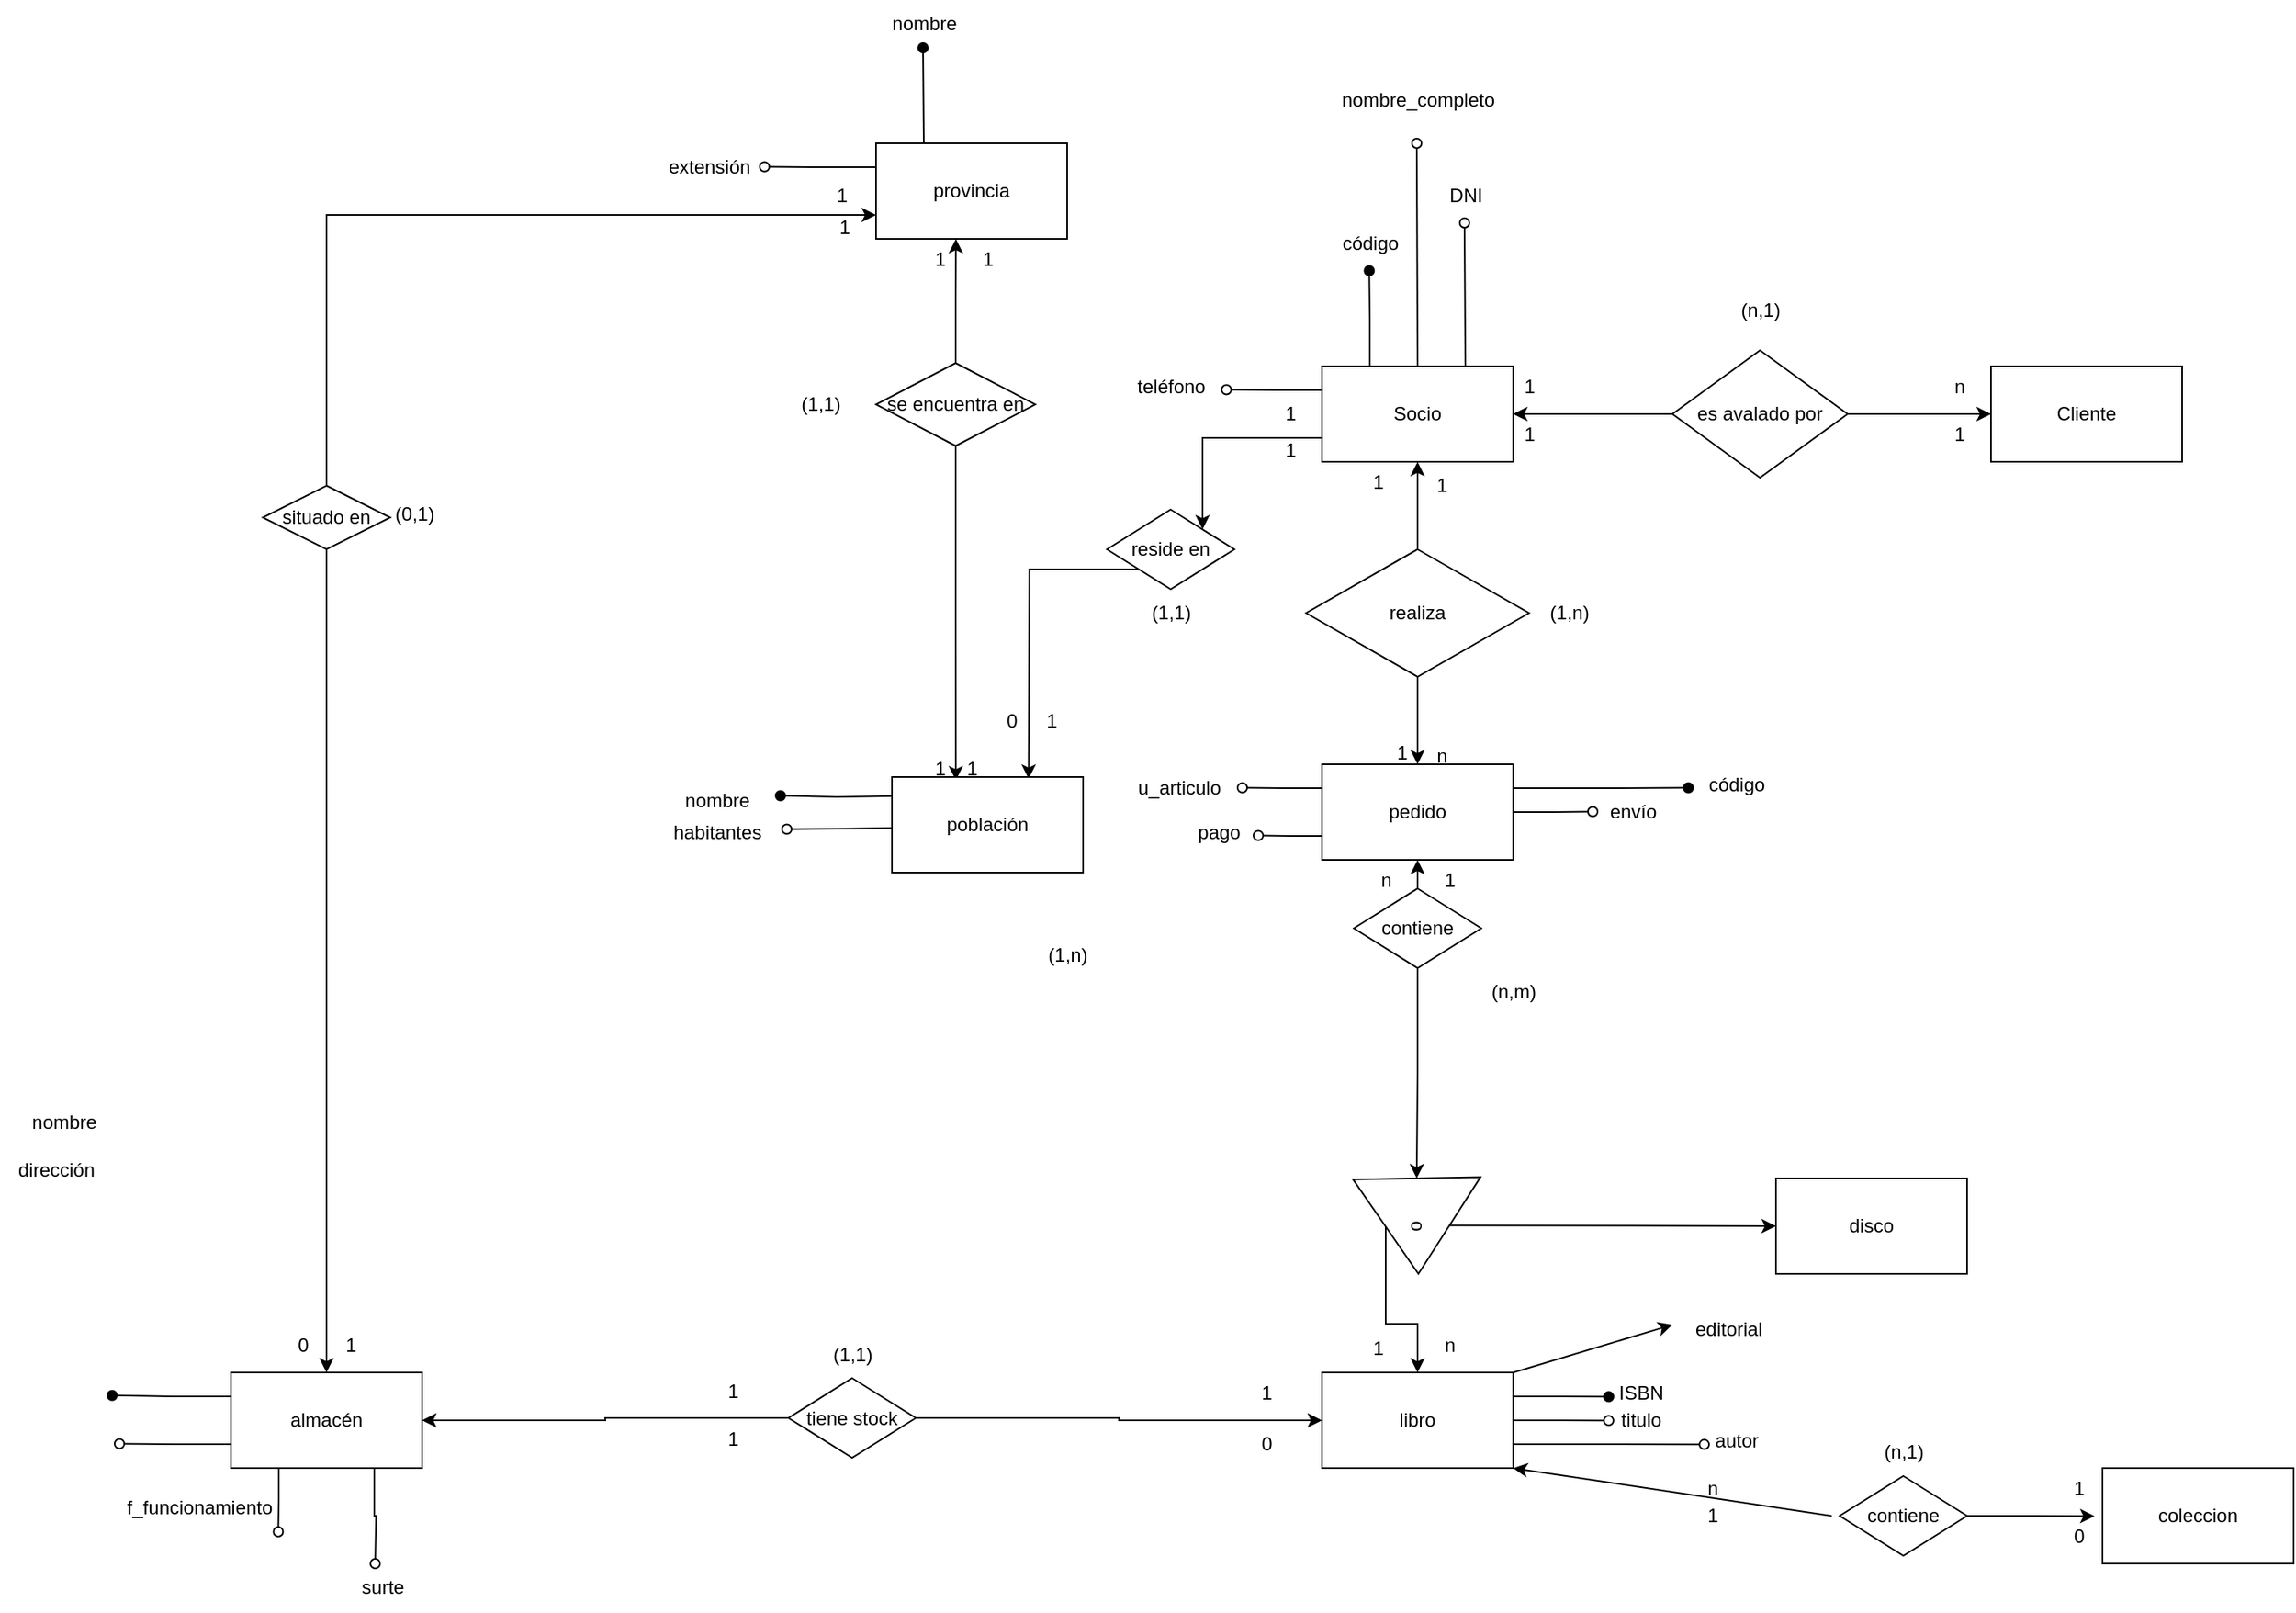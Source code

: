 <mxfile version="24.2.8" type="github">
  <diagram name="Page-1" id="Y1D5WPo86NtVdflwME23">
    <mxGraphModel dx="1120" dy="1384" grid="1" gridSize="10" guides="1" tooltips="1" connect="1" arrows="1" fold="1" page="1" pageScale="1" pageWidth="850" pageHeight="1100" math="0" shadow="0">
      <root>
        <mxCell id="0" />
        <mxCell id="1" parent="0" />
        <mxCell id="pm4QgCimUxQnTlFD-U5n-23" style="edgeStyle=orthogonalEdgeStyle;rounded=0;orthogonalLoop=1;jettySize=auto;html=1;exitX=0.25;exitY=0;exitDx=0;exitDy=0;endArrow=oval;endFill=1;" edge="1" parent="1" source="pm4QgCimUxQnTlFD-U5n-2">
          <mxGeometry relative="1" as="geometry">
            <mxPoint x="419.667" y="30" as="targetPoint" />
          </mxGeometry>
        </mxCell>
        <mxCell id="pm4QgCimUxQnTlFD-U5n-32" style="edgeStyle=orthogonalEdgeStyle;rounded=0;orthogonalLoop=1;jettySize=auto;html=1;exitX=0.75;exitY=0;exitDx=0;exitDy=0;endArrow=oval;endFill=0;" edge="1" parent="1" source="pm4QgCimUxQnTlFD-U5n-2">
          <mxGeometry relative="1" as="geometry">
            <mxPoint x="479.5" as="targetPoint" />
          </mxGeometry>
        </mxCell>
        <mxCell id="pm4QgCimUxQnTlFD-U5n-34" style="edgeStyle=orthogonalEdgeStyle;rounded=0;orthogonalLoop=1;jettySize=auto;html=1;exitX=0.5;exitY=0;exitDx=0;exitDy=0;endArrow=oval;endFill=0;" edge="1" parent="1" source="pm4QgCimUxQnTlFD-U5n-2">
          <mxGeometry relative="1" as="geometry">
            <mxPoint x="449.5" y="-50" as="targetPoint" />
          </mxGeometry>
        </mxCell>
        <mxCell id="pm4QgCimUxQnTlFD-U5n-36" style="edgeStyle=orthogonalEdgeStyle;rounded=0;orthogonalLoop=1;jettySize=auto;html=1;exitX=0;exitY=0.25;exitDx=0;exitDy=0;endArrow=oval;endFill=0;" edge="1" parent="1" source="pm4QgCimUxQnTlFD-U5n-2">
          <mxGeometry relative="1" as="geometry">
            <mxPoint x="330" y="104.75" as="targetPoint" />
          </mxGeometry>
        </mxCell>
        <mxCell id="pm4QgCimUxQnTlFD-U5n-39" style="edgeStyle=orthogonalEdgeStyle;rounded=0;orthogonalLoop=1;jettySize=auto;html=1;exitX=0;exitY=0.75;exitDx=0;exitDy=0;entryX=1;entryY=0;entryDx=0;entryDy=0;" edge="1" parent="1" source="pm4QgCimUxQnTlFD-U5n-2" target="pm4QgCimUxQnTlFD-U5n-38">
          <mxGeometry relative="1" as="geometry" />
        </mxCell>
        <mxCell id="pm4QgCimUxQnTlFD-U5n-2" value="Socio" style="rounded=0;whiteSpace=wrap;html=1;" vertex="1" parent="1">
          <mxGeometry x="390" y="90" width="120" height="60" as="geometry" />
        </mxCell>
        <mxCell id="pm4QgCimUxQnTlFD-U5n-72" style="edgeStyle=orthogonalEdgeStyle;rounded=0;orthogonalLoop=1;jettySize=auto;html=1;exitX=1;exitY=0.25;exitDx=0;exitDy=0;endArrow=oval;endFill=1;" edge="1" parent="1" source="pm4QgCimUxQnTlFD-U5n-3">
          <mxGeometry relative="1" as="geometry">
            <mxPoint x="620" y="354.75" as="targetPoint" />
          </mxGeometry>
        </mxCell>
        <mxCell id="pm4QgCimUxQnTlFD-U5n-74" style="edgeStyle=orthogonalEdgeStyle;rounded=0;orthogonalLoop=1;jettySize=auto;html=1;exitX=1;exitY=0.5;exitDx=0;exitDy=0;endArrow=oval;endFill=0;" edge="1" parent="1" source="pm4QgCimUxQnTlFD-U5n-3">
          <mxGeometry relative="1" as="geometry">
            <mxPoint x="560" y="369.75" as="targetPoint" />
          </mxGeometry>
        </mxCell>
        <mxCell id="pm4QgCimUxQnTlFD-U5n-76" style="edgeStyle=orthogonalEdgeStyle;rounded=0;orthogonalLoop=1;jettySize=auto;html=1;exitX=0;exitY=0.75;exitDx=0;exitDy=0;endArrow=oval;endFill=0;" edge="1" parent="1" source="pm4QgCimUxQnTlFD-U5n-3">
          <mxGeometry relative="1" as="geometry">
            <mxPoint x="350" y="384.75" as="targetPoint" />
          </mxGeometry>
        </mxCell>
        <mxCell id="pm4QgCimUxQnTlFD-U5n-78" style="edgeStyle=orthogonalEdgeStyle;rounded=0;orthogonalLoop=1;jettySize=auto;html=1;exitX=0;exitY=0.25;exitDx=0;exitDy=0;endArrow=oval;endFill=0;" edge="1" parent="1" source="pm4QgCimUxQnTlFD-U5n-3">
          <mxGeometry relative="1" as="geometry">
            <mxPoint x="340" y="354.75" as="targetPoint" />
          </mxGeometry>
        </mxCell>
        <mxCell id="pm4QgCimUxQnTlFD-U5n-3" value="pedido" style="rounded=0;whiteSpace=wrap;html=1;" vertex="1" parent="1">
          <mxGeometry x="390" y="340" width="120" height="60" as="geometry" />
        </mxCell>
        <mxCell id="pm4QgCimUxQnTlFD-U5n-82" style="edgeStyle=orthogonalEdgeStyle;rounded=0;orthogonalLoop=1;jettySize=auto;html=1;exitX=0;exitY=0.25;exitDx=0;exitDy=0;endArrow=oval;endFill=0;" edge="1" parent="1" source="pm4QgCimUxQnTlFD-U5n-5">
          <mxGeometry relative="1" as="geometry">
            <mxPoint x="40" y="-35.25" as="targetPoint" />
          </mxGeometry>
        </mxCell>
        <mxCell id="pm4QgCimUxQnTlFD-U5n-84" style="edgeStyle=orthogonalEdgeStyle;rounded=0;orthogonalLoop=1;jettySize=auto;html=1;exitX=0.25;exitY=0;exitDx=0;exitDy=0;endArrow=oval;endFill=1;" edge="1" parent="1" source="pm4QgCimUxQnTlFD-U5n-5">
          <mxGeometry relative="1" as="geometry">
            <mxPoint x="139.5" y="-110" as="targetPoint" />
          </mxGeometry>
        </mxCell>
        <mxCell id="pm4QgCimUxQnTlFD-U5n-5" value="provincia" style="rounded=0;whiteSpace=wrap;html=1;" vertex="1" parent="1">
          <mxGeometry x="110" y="-50" width="120" height="60" as="geometry" />
        </mxCell>
        <mxCell id="pm4QgCimUxQnTlFD-U5n-87" style="edgeStyle=orthogonalEdgeStyle;rounded=0;orthogonalLoop=1;jettySize=auto;html=1;exitX=0;exitY=0.25;exitDx=0;exitDy=0;endArrow=oval;endFill=1;" edge="1" parent="1">
          <mxGeometry relative="1" as="geometry">
            <mxPoint x="50" y="359.714" as="targetPoint" />
            <mxPoint x="120" y="360" as="sourcePoint" />
          </mxGeometry>
        </mxCell>
        <mxCell id="pm4QgCimUxQnTlFD-U5n-89" style="edgeStyle=orthogonalEdgeStyle;rounded=0;orthogonalLoop=1;jettySize=auto;html=1;exitX=0;exitY=0.25;exitDx=0;exitDy=0;endArrow=oval;endFill=1;entryX=1.007;entryY=0.479;entryDx=0;entryDy=0;entryPerimeter=0;" edge="1" parent="1" source="pm4QgCimUxQnTlFD-U5n-10">
          <mxGeometry relative="1" as="geometry">
            <mxPoint x="-369.58" y="736.37" as="targetPoint" />
          </mxGeometry>
        </mxCell>
        <mxCell id="pm4QgCimUxQnTlFD-U5n-99" style="edgeStyle=orthogonalEdgeStyle;rounded=0;orthogonalLoop=1;jettySize=auto;html=1;exitX=0;exitY=0.75;exitDx=0;exitDy=0;endArrow=oval;endFill=0;" edge="1" parent="1" source="pm4QgCimUxQnTlFD-U5n-10">
          <mxGeometry relative="1" as="geometry">
            <mxPoint x="-365" y="766.714" as="targetPoint" />
          </mxGeometry>
        </mxCell>
        <mxCell id="pm4QgCimUxQnTlFD-U5n-101" style="edgeStyle=orthogonalEdgeStyle;rounded=0;orthogonalLoop=1;jettySize=auto;html=1;exitX=0.25;exitY=1;exitDx=0;exitDy=0;endArrow=oval;endFill=0;" edge="1" parent="1" source="pm4QgCimUxQnTlFD-U5n-10">
          <mxGeometry relative="1" as="geometry">
            <mxPoint x="-265.286" y="822" as="targetPoint" />
          </mxGeometry>
        </mxCell>
        <mxCell id="pm4QgCimUxQnTlFD-U5n-117" style="edgeStyle=orthogonalEdgeStyle;rounded=0;orthogonalLoop=1;jettySize=auto;html=1;exitX=0.75;exitY=1;exitDx=0;exitDy=0;endArrow=oval;endFill=0;" edge="1" parent="1" source="pm4QgCimUxQnTlFD-U5n-10">
          <mxGeometry relative="1" as="geometry">
            <mxPoint x="-204.429" y="842" as="targetPoint" />
          </mxGeometry>
        </mxCell>
        <mxCell id="pm4QgCimUxQnTlFD-U5n-10" value="almacén" style="rounded=0;whiteSpace=wrap;html=1;" vertex="1" parent="1">
          <mxGeometry x="-295" y="722" width="120" height="60" as="geometry" />
        </mxCell>
        <mxCell id="pm4QgCimUxQnTlFD-U5n-125" style="edgeStyle=orthogonalEdgeStyle;rounded=0;orthogonalLoop=1;jettySize=auto;html=1;exitX=1;exitY=0.25;exitDx=0;exitDy=0;endArrow=oval;endFill=1;" edge="1" parent="1" source="pm4QgCimUxQnTlFD-U5n-11">
          <mxGeometry relative="1" as="geometry">
            <mxPoint x="570" y="737.167" as="targetPoint" />
          </mxGeometry>
        </mxCell>
        <mxCell id="pm4QgCimUxQnTlFD-U5n-127" style="edgeStyle=orthogonalEdgeStyle;rounded=0;orthogonalLoop=1;jettySize=auto;html=1;exitX=1;exitY=0.5;exitDx=0;exitDy=0;endArrow=oval;endFill=0;" edge="1" parent="1" source="pm4QgCimUxQnTlFD-U5n-11">
          <mxGeometry relative="1" as="geometry">
            <mxPoint x="570" y="752.167" as="targetPoint" />
          </mxGeometry>
        </mxCell>
        <mxCell id="pm4QgCimUxQnTlFD-U5n-129" style="edgeStyle=orthogonalEdgeStyle;rounded=0;orthogonalLoop=1;jettySize=auto;html=1;exitX=1;exitY=0.75;exitDx=0;exitDy=0;endArrow=oval;endFill=0;" edge="1" parent="1" source="pm4QgCimUxQnTlFD-U5n-11">
          <mxGeometry relative="1" as="geometry">
            <mxPoint x="630" y="767.167" as="targetPoint" />
          </mxGeometry>
        </mxCell>
        <mxCell id="pm4QgCimUxQnTlFD-U5n-131" style="rounded=0;orthogonalLoop=1;jettySize=auto;html=1;exitX=1;exitY=0;exitDx=0;exitDy=0;" edge="1" parent="1" source="pm4QgCimUxQnTlFD-U5n-11">
          <mxGeometry relative="1" as="geometry">
            <mxPoint x="610" y="692" as="targetPoint" />
          </mxGeometry>
        </mxCell>
        <mxCell id="pm4QgCimUxQnTlFD-U5n-11" value="libro" style="rounded=0;whiteSpace=wrap;html=1;" vertex="1" parent="1">
          <mxGeometry x="390" y="722" width="120" height="60" as="geometry" />
        </mxCell>
        <mxCell id="pm4QgCimUxQnTlFD-U5n-13" value="coleccion" style="rounded=0;whiteSpace=wrap;html=1;" vertex="1" parent="1">
          <mxGeometry x="880" y="782" width="120" height="60" as="geometry" />
        </mxCell>
        <mxCell id="pm4QgCimUxQnTlFD-U5n-26" style="edgeStyle=orthogonalEdgeStyle;rounded=0;orthogonalLoop=1;jettySize=auto;html=1;exitX=1;exitY=0.5;exitDx=0;exitDy=0;entryX=0;entryY=0.5;entryDx=0;entryDy=0;" edge="1" parent="1" source="pm4QgCimUxQnTlFD-U5n-14" target="pm4QgCimUxQnTlFD-U5n-17">
          <mxGeometry relative="1" as="geometry" />
        </mxCell>
        <mxCell id="pm4QgCimUxQnTlFD-U5n-27" style="edgeStyle=orthogonalEdgeStyle;rounded=0;orthogonalLoop=1;jettySize=auto;html=1;exitX=0;exitY=0.5;exitDx=0;exitDy=0;entryX=1;entryY=0.5;entryDx=0;entryDy=0;" edge="1" parent="1" source="pm4QgCimUxQnTlFD-U5n-14" target="pm4QgCimUxQnTlFD-U5n-2">
          <mxGeometry relative="1" as="geometry" />
        </mxCell>
        <mxCell id="pm4QgCimUxQnTlFD-U5n-14" value="es avalado por" style="rhombus;whiteSpace=wrap;html=1;" vertex="1" parent="1">
          <mxGeometry x="610" y="80" width="110" height="80" as="geometry" />
        </mxCell>
        <mxCell id="pm4QgCimUxQnTlFD-U5n-17" value="Cliente" style="rounded=0;whiteSpace=wrap;html=1;" vertex="1" parent="1">
          <mxGeometry x="810" y="90" width="120" height="60" as="geometry" />
        </mxCell>
        <mxCell id="pm4QgCimUxQnTlFD-U5n-22" value="(n,1)" style="text;html=1;align=center;verticalAlign=middle;resizable=0;points=[];autosize=1;strokeColor=none;fillColor=none;" vertex="1" parent="1">
          <mxGeometry x="640" y="40" width="50" height="30" as="geometry" />
        </mxCell>
        <mxCell id="pm4QgCimUxQnTlFD-U5n-24" value="código" style="text;html=1;align=center;verticalAlign=middle;resizable=0;points=[];autosize=1;strokeColor=none;fillColor=none;" vertex="1" parent="1">
          <mxGeometry x="390" y="-2" width="60" height="30" as="geometry" />
        </mxCell>
        <mxCell id="pm4QgCimUxQnTlFD-U5n-28" value="1" style="text;html=1;align=center;verticalAlign=middle;resizable=0;points=[];autosize=1;strokeColor=none;fillColor=none;" vertex="1" parent="1">
          <mxGeometry x="505" y="88" width="30" height="30" as="geometry" />
        </mxCell>
        <mxCell id="pm4QgCimUxQnTlFD-U5n-29" value="n" style="text;html=1;align=center;verticalAlign=middle;resizable=0;points=[];autosize=1;strokeColor=none;fillColor=none;" vertex="1" parent="1">
          <mxGeometry x="775" y="88" width="30" height="30" as="geometry" />
        </mxCell>
        <mxCell id="pm4QgCimUxQnTlFD-U5n-30" value="1" style="text;html=1;align=center;verticalAlign=middle;resizable=0;points=[];autosize=1;strokeColor=none;fillColor=none;" vertex="1" parent="1">
          <mxGeometry x="775" y="118" width="30" height="30" as="geometry" />
        </mxCell>
        <mxCell id="pm4QgCimUxQnTlFD-U5n-31" value="1" style="text;html=1;align=center;verticalAlign=middle;resizable=0;points=[];autosize=1;strokeColor=none;fillColor=none;" vertex="1" parent="1">
          <mxGeometry x="505" y="118" width="30" height="30" as="geometry" />
        </mxCell>
        <mxCell id="pm4QgCimUxQnTlFD-U5n-33" value="DNI" style="text;html=1;align=center;verticalAlign=middle;resizable=0;points=[];autosize=1;strokeColor=none;fillColor=none;" vertex="1" parent="1">
          <mxGeometry x="460" y="-32" width="40" height="30" as="geometry" />
        </mxCell>
        <mxCell id="pm4QgCimUxQnTlFD-U5n-35" value="nombre_completo" style="text;html=1;align=center;verticalAlign=middle;resizable=0;points=[];autosize=1;strokeColor=none;fillColor=none;" vertex="1" parent="1">
          <mxGeometry x="390" y="-92" width="120" height="30" as="geometry" />
        </mxCell>
        <mxCell id="pm4QgCimUxQnTlFD-U5n-37" value="teléfono" style="text;html=1;align=center;verticalAlign=middle;resizable=0;points=[];autosize=1;strokeColor=none;fillColor=none;" vertex="1" parent="1">
          <mxGeometry x="260" y="88" width="70" height="30" as="geometry" />
        </mxCell>
        <mxCell id="pm4QgCimUxQnTlFD-U5n-38" value="reside en" style="rhombus;whiteSpace=wrap;html=1;" vertex="1" parent="1">
          <mxGeometry x="255" y="180" width="80" height="50" as="geometry" />
        </mxCell>
        <mxCell id="pm4QgCimUxQnTlFD-U5n-40" style="edgeStyle=orthogonalEdgeStyle;rounded=0;orthogonalLoop=1;jettySize=auto;html=1;exitX=0;exitY=1;exitDx=0;exitDy=0;entryX=0.858;entryY=-0.022;entryDx=0;entryDy=0;entryPerimeter=0;" edge="1" parent="1" source="pm4QgCimUxQnTlFD-U5n-38">
          <mxGeometry relative="1" as="geometry">
            <mxPoint x="205.8" y="349.12" as="targetPoint" />
          </mxGeometry>
        </mxCell>
        <mxCell id="pm4QgCimUxQnTlFD-U5n-41" value="1" style="text;html=1;align=center;verticalAlign=middle;resizable=0;points=[];autosize=1;strokeColor=none;fillColor=none;" vertex="1" parent="1">
          <mxGeometry x="355" y="128" width="30" height="30" as="geometry" />
        </mxCell>
        <mxCell id="pm4QgCimUxQnTlFD-U5n-42" value="1" style="text;html=1;align=center;verticalAlign=middle;resizable=0;points=[];autosize=1;strokeColor=none;fillColor=none;" vertex="1" parent="1">
          <mxGeometry x="205" y="298" width="30" height="30" as="geometry" />
        </mxCell>
        <mxCell id="pm4QgCimUxQnTlFD-U5n-43" value="0" style="text;html=1;align=center;verticalAlign=middle;resizable=0;points=[];autosize=1;strokeColor=none;fillColor=none;" vertex="1" parent="1">
          <mxGeometry x="180" y="298" width="30" height="30" as="geometry" />
        </mxCell>
        <mxCell id="pm4QgCimUxQnTlFD-U5n-45" value="1" style="text;html=1;align=center;verticalAlign=middle;resizable=0;points=[];autosize=1;strokeColor=none;fillColor=none;" vertex="1" parent="1">
          <mxGeometry x="355" y="105" width="30" height="30" as="geometry" />
        </mxCell>
        <mxCell id="pm4QgCimUxQnTlFD-U5n-46" value="(1,1)" style="text;html=1;align=center;verticalAlign=middle;resizable=0;points=[];autosize=1;strokeColor=none;fillColor=none;" vertex="1" parent="1">
          <mxGeometry x="270" y="230" width="50" height="30" as="geometry" />
        </mxCell>
        <mxCell id="pm4QgCimUxQnTlFD-U5n-47" value="se encuentra en" style="rhombus;whiteSpace=wrap;html=1;" vertex="1" parent="1">
          <mxGeometry x="110" y="88" width="100" height="52" as="geometry" />
        </mxCell>
        <mxCell id="pm4QgCimUxQnTlFD-U5n-48" style="edgeStyle=orthogonalEdgeStyle;rounded=0;orthogonalLoop=1;jettySize=auto;html=1;exitX=0.5;exitY=0;exitDx=0;exitDy=0;entryX=0.418;entryY=1;entryDx=0;entryDy=0;entryPerimeter=0;" edge="1" parent="1" source="pm4QgCimUxQnTlFD-U5n-47" target="pm4QgCimUxQnTlFD-U5n-5">
          <mxGeometry relative="1" as="geometry" />
        </mxCell>
        <mxCell id="pm4QgCimUxQnTlFD-U5n-49" style="edgeStyle=orthogonalEdgeStyle;rounded=0;orthogonalLoop=1;jettySize=auto;html=1;exitX=0.5;exitY=1;exitDx=0;exitDy=0;entryX=0.401;entryY=0.002;entryDx=0;entryDy=0;entryPerimeter=0;" edge="1" parent="1" source="pm4QgCimUxQnTlFD-U5n-47">
          <mxGeometry relative="1" as="geometry">
            <mxPoint x="160.1" y="350.08" as="targetPoint" />
          </mxGeometry>
        </mxCell>
        <mxCell id="pm4QgCimUxQnTlFD-U5n-50" value="1" style="text;html=1;align=center;verticalAlign=middle;resizable=0;points=[];autosize=1;strokeColor=none;fillColor=none;" vertex="1" parent="1">
          <mxGeometry x="135" y="328" width="30" height="30" as="geometry" />
        </mxCell>
        <mxCell id="pm4QgCimUxQnTlFD-U5n-51" value="1" style="text;html=1;align=center;verticalAlign=middle;resizable=0;points=[];autosize=1;strokeColor=none;fillColor=none;" vertex="1" parent="1">
          <mxGeometry x="135" y="8" width="30" height="30" as="geometry" />
        </mxCell>
        <mxCell id="pm4QgCimUxQnTlFD-U5n-52" value="1" style="text;html=1;align=center;verticalAlign=middle;resizable=0;points=[];autosize=1;strokeColor=none;fillColor=none;" vertex="1" parent="1">
          <mxGeometry x="165" y="8" width="30" height="30" as="geometry" />
        </mxCell>
        <mxCell id="pm4QgCimUxQnTlFD-U5n-53" value="1" style="text;html=1;align=center;verticalAlign=middle;resizable=0;points=[];autosize=1;strokeColor=none;fillColor=none;" vertex="1" parent="1">
          <mxGeometry x="155" y="328" width="30" height="30" as="geometry" />
        </mxCell>
        <mxCell id="pm4QgCimUxQnTlFD-U5n-54" value="(1,1)" style="text;html=1;align=center;verticalAlign=middle;resizable=0;points=[];autosize=1;strokeColor=none;fillColor=none;" vertex="1" parent="1">
          <mxGeometry x="50" y="99" width="50" height="30" as="geometry" />
        </mxCell>
        <mxCell id="pm4QgCimUxQnTlFD-U5n-56" style="edgeStyle=orthogonalEdgeStyle;rounded=0;orthogonalLoop=1;jettySize=auto;html=1;exitX=0.5;exitY=0;exitDx=0;exitDy=0;entryX=0.5;entryY=1;entryDx=0;entryDy=0;" edge="1" parent="1" source="pm4QgCimUxQnTlFD-U5n-55" target="pm4QgCimUxQnTlFD-U5n-2">
          <mxGeometry relative="1" as="geometry" />
        </mxCell>
        <mxCell id="pm4QgCimUxQnTlFD-U5n-58" style="edgeStyle=orthogonalEdgeStyle;rounded=0;orthogonalLoop=1;jettySize=auto;html=1;exitX=0.5;exitY=1;exitDx=0;exitDy=0;entryX=0.5;entryY=0;entryDx=0;entryDy=0;" edge="1" parent="1" source="pm4QgCimUxQnTlFD-U5n-55" target="pm4QgCimUxQnTlFD-U5n-3">
          <mxGeometry relative="1" as="geometry" />
        </mxCell>
        <mxCell id="pm4QgCimUxQnTlFD-U5n-55" value="realiza" style="rhombus;whiteSpace=wrap;html=1;" vertex="1" parent="1">
          <mxGeometry x="380" y="205" width="140" height="80" as="geometry" />
        </mxCell>
        <mxCell id="pm4QgCimUxQnTlFD-U5n-60" style="edgeStyle=orthogonalEdgeStyle;rounded=0;orthogonalLoop=1;jettySize=auto;html=1;exitX=0.5;exitY=0;exitDx=0;exitDy=0;entryX=0.5;entryY=1;entryDx=0;entryDy=0;" edge="1" parent="1" source="pm4QgCimUxQnTlFD-U5n-59" target="pm4QgCimUxQnTlFD-U5n-3">
          <mxGeometry relative="1" as="geometry" />
        </mxCell>
        <mxCell id="pm4QgCimUxQnTlFD-U5n-61" style="edgeStyle=orthogonalEdgeStyle;rounded=0;orthogonalLoop=1;jettySize=auto;html=1;exitX=0.5;exitY=1;exitDx=0;exitDy=0;entryX=0.5;entryY=0;entryDx=0;entryDy=0;" edge="1" parent="1" source="pm4QgCimUxQnTlFD-U5n-145" target="pm4QgCimUxQnTlFD-U5n-11">
          <mxGeometry relative="1" as="geometry" />
        </mxCell>
        <mxCell id="pm4QgCimUxQnTlFD-U5n-147" style="edgeStyle=orthogonalEdgeStyle;rounded=0;orthogonalLoop=1;jettySize=auto;html=1;exitX=0.5;exitY=1;exitDx=0;exitDy=0;entryX=0;entryY=0.5;entryDx=0;entryDy=0;" edge="1" parent="1" source="pm4QgCimUxQnTlFD-U5n-59" target="pm4QgCimUxQnTlFD-U5n-145">
          <mxGeometry relative="1" as="geometry" />
        </mxCell>
        <mxCell id="pm4QgCimUxQnTlFD-U5n-59" value="contiene" style="rhombus;whiteSpace=wrap;html=1;" vertex="1" parent="1">
          <mxGeometry x="410" y="418" width="80" height="50" as="geometry" />
        </mxCell>
        <mxCell id="pm4QgCimUxQnTlFD-U5n-62" value="1" style="text;html=1;align=center;verticalAlign=middle;resizable=0;points=[];autosize=1;strokeColor=none;fillColor=none;" vertex="1" parent="1">
          <mxGeometry x="450" y="150" width="30" height="30" as="geometry" />
        </mxCell>
        <mxCell id="pm4QgCimUxQnTlFD-U5n-63" value="n" style="text;html=1;align=center;verticalAlign=middle;resizable=0;points=[];autosize=1;strokeColor=none;fillColor=none;" vertex="1" parent="1">
          <mxGeometry x="450" y="320" width="30" height="30" as="geometry" />
        </mxCell>
        <mxCell id="pm4QgCimUxQnTlFD-U5n-64" value="1" style="text;html=1;align=center;verticalAlign=middle;resizable=0;points=[];autosize=1;strokeColor=none;fillColor=none;" vertex="1" parent="1">
          <mxGeometry x="425" y="318" width="30" height="30" as="geometry" />
        </mxCell>
        <mxCell id="pm4QgCimUxQnTlFD-U5n-65" value="1" style="text;html=1;align=center;verticalAlign=middle;resizable=0;points=[];autosize=1;strokeColor=none;fillColor=none;" vertex="1" parent="1">
          <mxGeometry x="410" y="148" width="30" height="30" as="geometry" />
        </mxCell>
        <mxCell id="pm4QgCimUxQnTlFD-U5n-66" value="(1,n)" style="text;html=1;align=center;verticalAlign=middle;resizable=0;points=[];autosize=1;strokeColor=none;fillColor=none;" vertex="1" parent="1">
          <mxGeometry x="520" y="230" width="50" height="30" as="geometry" />
        </mxCell>
        <mxCell id="pm4QgCimUxQnTlFD-U5n-67" value="1" style="text;html=1;align=center;verticalAlign=middle;resizable=0;points=[];autosize=1;strokeColor=none;fillColor=none;" vertex="1" parent="1">
          <mxGeometry x="455" y="398" width="30" height="30" as="geometry" />
        </mxCell>
        <mxCell id="pm4QgCimUxQnTlFD-U5n-68" value="n" style="text;html=1;align=center;verticalAlign=middle;resizable=0;points=[];autosize=1;strokeColor=none;fillColor=none;" vertex="1" parent="1">
          <mxGeometry x="455" y="690" width="30" height="30" as="geometry" />
        </mxCell>
        <mxCell id="pm4QgCimUxQnTlFD-U5n-69" value="1" style="text;html=1;align=center;verticalAlign=middle;resizable=0;points=[];autosize=1;strokeColor=none;fillColor=none;" vertex="1" parent="1">
          <mxGeometry x="410" y="692" width="30" height="30" as="geometry" />
        </mxCell>
        <mxCell id="pm4QgCimUxQnTlFD-U5n-70" value="n" style="text;html=1;align=center;verticalAlign=middle;resizable=0;points=[];autosize=1;strokeColor=none;fillColor=none;" vertex="1" parent="1">
          <mxGeometry x="415" y="398" width="30" height="30" as="geometry" />
        </mxCell>
        <mxCell id="pm4QgCimUxQnTlFD-U5n-71" value="(n,m)" style="text;html=1;align=center;verticalAlign=middle;resizable=0;points=[];autosize=1;strokeColor=none;fillColor=none;" vertex="1" parent="1">
          <mxGeometry x="485" y="468" width="50" height="30" as="geometry" />
        </mxCell>
        <mxCell id="pm4QgCimUxQnTlFD-U5n-73" value="código" style="text;html=1;align=center;verticalAlign=middle;resizable=0;points=[];autosize=1;strokeColor=none;fillColor=none;" vertex="1" parent="1">
          <mxGeometry x="620" y="338" width="60" height="30" as="geometry" />
        </mxCell>
        <mxCell id="pm4QgCimUxQnTlFD-U5n-75" value="envío" style="text;html=1;align=center;verticalAlign=middle;resizable=0;points=[];autosize=1;strokeColor=none;fillColor=none;" vertex="1" parent="1">
          <mxGeometry x="560" y="355" width="50" height="30" as="geometry" />
        </mxCell>
        <mxCell id="pm4QgCimUxQnTlFD-U5n-77" value="pago" style="text;html=1;align=center;verticalAlign=middle;resizable=0;points=[];autosize=1;strokeColor=none;fillColor=none;" vertex="1" parent="1">
          <mxGeometry x="300" y="368" width="50" height="30" as="geometry" />
        </mxCell>
        <mxCell id="pm4QgCimUxQnTlFD-U5n-79" value="u_articulo" style="text;html=1;align=center;verticalAlign=middle;resizable=0;points=[];autosize=1;strokeColor=none;fillColor=none;" vertex="1" parent="1">
          <mxGeometry x="260" y="340" width="80" height="30" as="geometry" />
        </mxCell>
        <mxCell id="pm4QgCimUxQnTlFD-U5n-81" value="habitantes" style="text;html=1;align=center;verticalAlign=middle;resizable=0;points=[];autosize=1;strokeColor=none;fillColor=none;" vertex="1" parent="1">
          <mxGeometry x="-30" y="368" width="80" height="30" as="geometry" />
        </mxCell>
        <mxCell id="pm4QgCimUxQnTlFD-U5n-83" value="extensión" style="text;html=1;align=center;verticalAlign=middle;resizable=0;points=[];autosize=1;strokeColor=none;fillColor=none;" vertex="1" parent="1">
          <mxGeometry x="-30" y="-50" width="70" height="30" as="geometry" />
        </mxCell>
        <mxCell id="pm4QgCimUxQnTlFD-U5n-85" value="nombre" style="text;html=1;align=center;verticalAlign=middle;resizable=0;points=[];autosize=1;strokeColor=none;fillColor=none;" vertex="1" parent="1">
          <mxGeometry x="110" y="-140" width="60" height="30" as="geometry" />
        </mxCell>
        <mxCell id="pm4QgCimUxQnTlFD-U5n-86" style="edgeStyle=orthogonalEdgeStyle;rounded=0;orthogonalLoop=1;jettySize=auto;html=1;exitX=0;exitY=0.75;exitDx=0;exitDy=0;entryX=1.05;entryY=0.426;entryDx=0;entryDy=0;entryPerimeter=0;endArrow=oval;endFill=0;" edge="1" parent="1" target="pm4QgCimUxQnTlFD-U5n-81">
          <mxGeometry relative="1" as="geometry">
            <mxPoint x="120" y="380" as="sourcePoint" />
          </mxGeometry>
        </mxCell>
        <mxCell id="pm4QgCimUxQnTlFD-U5n-88" value="nombre" style="text;html=1;align=center;verticalAlign=middle;resizable=0;points=[];autosize=1;strokeColor=none;fillColor=none;" vertex="1" parent="1">
          <mxGeometry x="-20" y="348" width="60" height="30" as="geometry" />
        </mxCell>
        <mxCell id="pm4QgCimUxQnTlFD-U5n-90" value="nombre" style="text;html=1;align=center;verticalAlign=middle;resizable=0;points=[];autosize=1;strokeColor=none;fillColor=none;" vertex="1" parent="1">
          <mxGeometry x="-430" y="550" width="60" height="30" as="geometry" />
        </mxCell>
        <mxCell id="pm4QgCimUxQnTlFD-U5n-93" style="edgeStyle=orthogonalEdgeStyle;rounded=0;orthogonalLoop=1;jettySize=auto;html=1;exitX=0.5;exitY=1;exitDx=0;exitDy=0;entryX=0.5;entryY=0;entryDx=0;entryDy=0;" edge="1" parent="1" source="pm4QgCimUxQnTlFD-U5n-91" target="pm4QgCimUxQnTlFD-U5n-10">
          <mxGeometry relative="1" as="geometry" />
        </mxCell>
        <mxCell id="pm4QgCimUxQnTlFD-U5n-111" style="edgeStyle=orthogonalEdgeStyle;rounded=0;orthogonalLoop=1;jettySize=auto;html=1;exitX=0.5;exitY=0;exitDx=0;exitDy=0;entryX=0;entryY=0.75;entryDx=0;entryDy=0;" edge="1" parent="1" source="pm4QgCimUxQnTlFD-U5n-91" target="pm4QgCimUxQnTlFD-U5n-5">
          <mxGeometry relative="1" as="geometry" />
        </mxCell>
        <mxCell id="pm4QgCimUxQnTlFD-U5n-91" value="situado en" style="rhombus;whiteSpace=wrap;html=1;" vertex="1" parent="1">
          <mxGeometry x="-275" y="165" width="80" height="40" as="geometry" />
        </mxCell>
        <mxCell id="pm4QgCimUxQnTlFD-U5n-98" value="(1,n)" style="text;html=1;align=center;verticalAlign=middle;resizable=0;points=[];autosize=1;strokeColor=none;fillColor=none;" vertex="1" parent="1">
          <mxGeometry x="205" y="445" width="50" height="30" as="geometry" />
        </mxCell>
        <mxCell id="pm4QgCimUxQnTlFD-U5n-100" value="dirección" style="text;html=1;align=center;verticalAlign=middle;resizable=0;points=[];autosize=1;strokeColor=none;fillColor=none;" vertex="1" parent="1">
          <mxGeometry x="-440" y="580" width="70" height="30" as="geometry" />
        </mxCell>
        <mxCell id="pm4QgCimUxQnTlFD-U5n-102" value="f_funcionamiento" style="text;html=1;align=center;verticalAlign=middle;resizable=0;points=[];autosize=1;strokeColor=none;fillColor=none;" vertex="1" parent="1">
          <mxGeometry x="-370" y="792" width="110" height="30" as="geometry" />
        </mxCell>
        <mxCell id="pm4QgCimUxQnTlFD-U5n-104" style="edgeStyle=orthogonalEdgeStyle;rounded=0;orthogonalLoop=1;jettySize=auto;html=1;exitX=0;exitY=0.5;exitDx=0;exitDy=0;entryX=1;entryY=0.5;entryDx=0;entryDy=0;" edge="1" parent="1" source="pm4QgCimUxQnTlFD-U5n-103" target="pm4QgCimUxQnTlFD-U5n-10">
          <mxGeometry relative="1" as="geometry" />
        </mxCell>
        <mxCell id="pm4QgCimUxQnTlFD-U5n-105" style="edgeStyle=orthogonalEdgeStyle;rounded=0;orthogonalLoop=1;jettySize=auto;html=1;exitX=1;exitY=0.5;exitDx=0;exitDy=0;entryX=0;entryY=0.5;entryDx=0;entryDy=0;" edge="1" parent="1" source="pm4QgCimUxQnTlFD-U5n-103" target="pm4QgCimUxQnTlFD-U5n-11">
          <mxGeometry relative="1" as="geometry" />
        </mxCell>
        <mxCell id="pm4QgCimUxQnTlFD-U5n-103" value="tiene stock" style="rhombus;whiteSpace=wrap;html=1;" vertex="1" parent="1">
          <mxGeometry x="55" y="725.5" width="80" height="50" as="geometry" />
        </mxCell>
        <mxCell id="pm4QgCimUxQnTlFD-U5n-106" value="1" style="text;html=1;align=center;verticalAlign=middle;resizable=0;points=[];autosize=1;strokeColor=none;fillColor=none;" vertex="1" parent="1">
          <mxGeometry x="5" y="718.5" width="30" height="30" as="geometry" />
        </mxCell>
        <mxCell id="pm4QgCimUxQnTlFD-U5n-107" value="1" style="text;html=1;align=center;verticalAlign=middle;resizable=0;points=[];autosize=1;strokeColor=none;fillColor=none;" vertex="1" parent="1">
          <mxGeometry x="340" y="720" width="30" height="30" as="geometry" />
        </mxCell>
        <mxCell id="pm4QgCimUxQnTlFD-U5n-108" value="1" style="text;html=1;align=center;verticalAlign=middle;resizable=0;points=[];autosize=1;strokeColor=none;fillColor=none;" vertex="1" parent="1">
          <mxGeometry x="5" y="748.5" width="30" height="30" as="geometry" />
        </mxCell>
        <mxCell id="pm4QgCimUxQnTlFD-U5n-109" value="0" style="text;html=1;align=center;verticalAlign=middle;resizable=0;points=[];autosize=1;strokeColor=none;fillColor=none;" vertex="1" parent="1">
          <mxGeometry x="340" y="752" width="30" height="30" as="geometry" />
        </mxCell>
        <mxCell id="pm4QgCimUxQnTlFD-U5n-110" value="(1,1)" style="text;html=1;align=center;verticalAlign=middle;resizable=0;points=[];autosize=1;strokeColor=none;fillColor=none;" vertex="1" parent="1">
          <mxGeometry x="70" y="695.5" width="50" height="30" as="geometry" />
        </mxCell>
        <mxCell id="pm4QgCimUxQnTlFD-U5n-112" value="1" style="text;html=1;align=center;verticalAlign=middle;resizable=0;points=[];autosize=1;strokeColor=none;fillColor=none;" vertex="1" parent="1">
          <mxGeometry x="-235" y="690" width="30" height="30" as="geometry" />
        </mxCell>
        <mxCell id="pm4QgCimUxQnTlFD-U5n-113" value="1" style="text;html=1;align=center;verticalAlign=middle;resizable=0;points=[];autosize=1;strokeColor=none;fillColor=none;" vertex="1" parent="1">
          <mxGeometry x="75" y="-12" width="30" height="30" as="geometry" />
        </mxCell>
        <mxCell id="pm4QgCimUxQnTlFD-U5n-114" value="1&amp;nbsp;" style="text;html=1;align=center;verticalAlign=middle;resizable=0;points=[];autosize=1;strokeColor=none;fillColor=none;" vertex="1" parent="1">
          <mxGeometry x="75" y="-32" width="30" height="30" as="geometry" />
        </mxCell>
        <mxCell id="pm4QgCimUxQnTlFD-U5n-115" value="0" style="text;html=1;align=center;verticalAlign=middle;resizable=0;points=[];autosize=1;strokeColor=none;fillColor=none;" vertex="1" parent="1">
          <mxGeometry x="-265" y="690" width="30" height="30" as="geometry" />
        </mxCell>
        <mxCell id="pm4QgCimUxQnTlFD-U5n-116" value="(0,1)" style="text;html=1;align=center;verticalAlign=middle;resizable=0;points=[];autosize=1;strokeColor=none;fillColor=none;" vertex="1" parent="1">
          <mxGeometry x="-205" y="168" width="50" height="30" as="geometry" />
        </mxCell>
        <mxCell id="pm4QgCimUxQnTlFD-U5n-118" value="surte" style="text;html=1;align=center;verticalAlign=middle;resizable=0;points=[];autosize=1;strokeColor=none;fillColor=none;" vertex="1" parent="1">
          <mxGeometry x="-225" y="842" width="50" height="30" as="geometry" />
        </mxCell>
        <mxCell id="pm4QgCimUxQnTlFD-U5n-126" value="ISBN" style="text;html=1;align=center;verticalAlign=middle;resizable=0;points=[];autosize=1;strokeColor=none;fillColor=none;" vertex="1" parent="1">
          <mxGeometry x="565" y="720" width="50" height="30" as="geometry" />
        </mxCell>
        <mxCell id="pm4QgCimUxQnTlFD-U5n-128" value="titulo" style="text;html=1;align=center;verticalAlign=middle;resizable=0;points=[];autosize=1;strokeColor=none;fillColor=none;" vertex="1" parent="1">
          <mxGeometry x="565" y="737" width="50" height="30" as="geometry" />
        </mxCell>
        <mxCell id="pm4QgCimUxQnTlFD-U5n-130" value="autor" style="text;html=1;align=center;verticalAlign=middle;resizable=0;points=[];autosize=1;strokeColor=none;fillColor=none;" vertex="1" parent="1">
          <mxGeometry x="625" y="750" width="50" height="30" as="geometry" />
        </mxCell>
        <mxCell id="pm4QgCimUxQnTlFD-U5n-132" value="editorial" style="text;html=1;align=center;verticalAlign=middle;resizable=0;points=[];autosize=1;strokeColor=none;fillColor=none;" vertex="1" parent="1">
          <mxGeometry x="610" y="680" width="70" height="30" as="geometry" />
        </mxCell>
        <mxCell id="pm4QgCimUxQnTlFD-U5n-135" style="edgeStyle=orthogonalEdgeStyle;rounded=0;orthogonalLoop=1;jettySize=auto;html=1;exitX=1;exitY=0.5;exitDx=0;exitDy=0;" edge="1" parent="1" source="pm4QgCimUxQnTlFD-U5n-134">
          <mxGeometry relative="1" as="geometry">
            <mxPoint x="875" y="812.167" as="targetPoint" />
          </mxGeometry>
        </mxCell>
        <mxCell id="pm4QgCimUxQnTlFD-U5n-136" style="rounded=0;orthogonalLoop=1;jettySize=auto;html=1;entryX=1;entryY=0.5;entryDx=0;entryDy=0;" edge="1" parent="1">
          <mxGeometry relative="1" as="geometry">
            <mxPoint x="710" y="812" as="sourcePoint" />
            <mxPoint x="510" y="782" as="targetPoint" />
          </mxGeometry>
        </mxCell>
        <mxCell id="pm4QgCimUxQnTlFD-U5n-134" value="contiene" style="rhombus;whiteSpace=wrap;html=1;" vertex="1" parent="1">
          <mxGeometry x="715" y="787" width="80" height="50" as="geometry" />
        </mxCell>
        <mxCell id="pm4QgCimUxQnTlFD-U5n-137" value="1" style="text;html=1;align=center;verticalAlign=middle;resizable=0;points=[];autosize=1;strokeColor=none;fillColor=none;" vertex="1" parent="1">
          <mxGeometry x="850" y="780" width="30" height="30" as="geometry" />
        </mxCell>
        <mxCell id="pm4QgCimUxQnTlFD-U5n-138" value="n" style="text;html=1;align=center;verticalAlign=middle;resizable=0;points=[];autosize=1;strokeColor=none;fillColor=none;" vertex="1" parent="1">
          <mxGeometry x="620" y="780" width="30" height="30" as="geometry" />
        </mxCell>
        <mxCell id="pm4QgCimUxQnTlFD-U5n-139" value="1" style="text;html=1;align=center;verticalAlign=middle;resizable=0;points=[];autosize=1;strokeColor=none;fillColor=none;" vertex="1" parent="1">
          <mxGeometry x="620" y="797" width="30" height="30" as="geometry" />
        </mxCell>
        <mxCell id="pm4QgCimUxQnTlFD-U5n-141" value="0" style="text;html=1;align=center;verticalAlign=middle;resizable=0;points=[];autosize=1;strokeColor=none;fillColor=none;" vertex="1" parent="1">
          <mxGeometry x="850" y="810" width="30" height="30" as="geometry" />
        </mxCell>
        <mxCell id="pm4QgCimUxQnTlFD-U5n-142" value="(n,1)" style="text;html=1;align=center;verticalAlign=middle;resizable=0;points=[];autosize=1;strokeColor=none;fillColor=none;" vertex="1" parent="1">
          <mxGeometry x="730" y="757" width="50" height="30" as="geometry" />
        </mxCell>
        <mxCell id="pm4QgCimUxQnTlFD-U5n-143" value="población" style="rounded=0;whiteSpace=wrap;html=1;" vertex="1" parent="1">
          <mxGeometry x="120" y="348" width="120" height="60" as="geometry" />
        </mxCell>
        <mxCell id="pm4QgCimUxQnTlFD-U5n-149" style="edgeStyle=orthogonalEdgeStyle;rounded=0;orthogonalLoop=1;jettySize=auto;html=1;exitX=0.5;exitY=0;exitDx=0;exitDy=0;entryX=0;entryY=0.5;entryDx=0;entryDy=0;" edge="1" parent="1" source="pm4QgCimUxQnTlFD-U5n-145" target="pm4QgCimUxQnTlFD-U5n-148">
          <mxGeometry relative="1" as="geometry" />
        </mxCell>
        <mxCell id="pm4QgCimUxQnTlFD-U5n-145" value="o" style="triangle;whiteSpace=wrap;html=1;rotation=89;" vertex="1" parent="1">
          <mxGeometry x="420" y="590" width="60" height="80" as="geometry" />
        </mxCell>
        <mxCell id="pm4QgCimUxQnTlFD-U5n-148" value="disco" style="rounded=0;whiteSpace=wrap;html=1;" vertex="1" parent="1">
          <mxGeometry x="675" y="600" width="120" height="60" as="geometry" />
        </mxCell>
      </root>
    </mxGraphModel>
  </diagram>
</mxfile>
